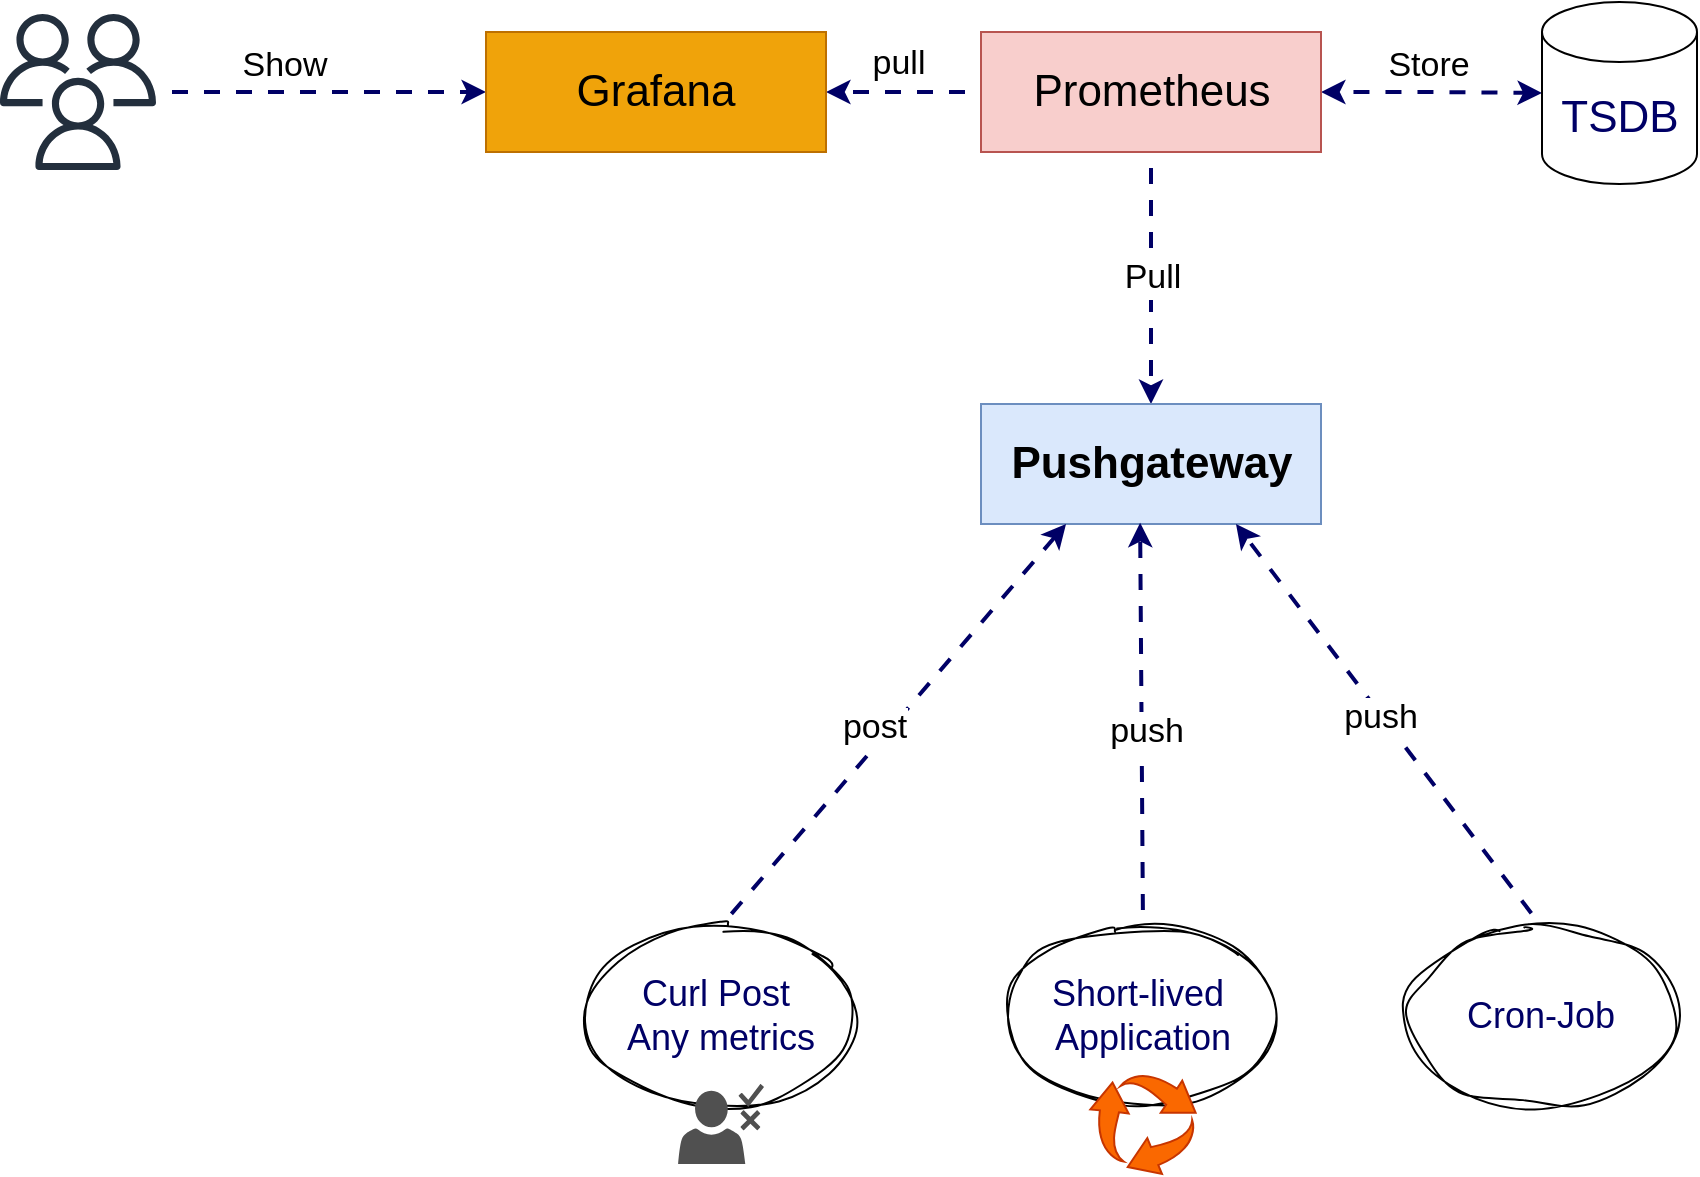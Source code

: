 <mxfile version="24.2.3" type="github">
  <diagram name="Page-1" id="K-BMb-8MRilRPjLB60yU">
    <mxGraphModel dx="1313" dy="816" grid="1" gridSize="10" guides="1" tooltips="1" connect="1" arrows="1" fold="1" page="1" pageScale="1" pageWidth="1169" pageHeight="827" math="0" shadow="0">
      <root>
        <mxCell id="0" />
        <mxCell id="1" parent="0" />
        <mxCell id="pzk033RYk6VoXwSy3GmK-10" value="&lt;font style=&quot;font-size: 17px;&quot;&gt;Pull&lt;/font&gt;" style="edgeStyle=orthogonalEdgeStyle;rounded=0;orthogonalLoop=1;jettySize=auto;html=1;exitX=0.5;exitY=1;exitDx=0;exitDy=0;entryX=0.5;entryY=0;entryDx=0;entryDy=0;flowAnimation=1;strokeWidth=2;strokeColor=#000066;labelBackgroundColor=default;" edge="1" parent="1" source="pzk033RYk6VoXwSy3GmK-1" target="pzk033RYk6VoXwSy3GmK-2">
          <mxGeometry relative="1" as="geometry" />
        </mxCell>
        <mxCell id="pzk033RYk6VoXwSy3GmK-12" style="rounded=0;orthogonalLoop=1;jettySize=auto;html=1;exitX=0;exitY=0.5;exitDx=0;exitDy=0;entryX=1;entryY=0.5;entryDx=0;entryDy=0;flowAnimation=1;strokeWidth=2;strokeColor=#000066;" edge="1" parent="1" source="pzk033RYk6VoXwSy3GmK-1" target="pzk033RYk6VoXwSy3GmK-11">
          <mxGeometry relative="1" as="geometry" />
        </mxCell>
        <mxCell id="pzk033RYk6VoXwSy3GmK-22" value="&lt;font style=&quot;font-size: 17px;&quot;&gt;pull&lt;/font&gt;" style="edgeLabel;html=1;align=center;verticalAlign=middle;resizable=0;points=[];" vertex="1" connectable="0" parent="pzk033RYk6VoXwSy3GmK-12">
          <mxGeometry x="0.08" y="-1" relative="1" as="geometry">
            <mxPoint y="-13" as="offset" />
          </mxGeometry>
        </mxCell>
        <mxCell id="pzk033RYk6VoXwSy3GmK-13" style="edgeStyle=orthogonalEdgeStyle;rounded=0;orthogonalLoop=1;jettySize=auto;html=1;startArrow=classic;startFill=1;flowAnimation=1;strokeWidth=2;strokeColor=#000066;" edge="1" parent="1" source="pzk033RYk6VoXwSy3GmK-1" target="pzk033RYk6VoXwSy3GmK-3">
          <mxGeometry relative="1" as="geometry" />
        </mxCell>
        <mxCell id="pzk033RYk6VoXwSy3GmK-21" value="&lt;font style=&quot;font-size: 17px;&quot;&gt;Store&lt;/font&gt;" style="edgeLabel;html=1;align=center;verticalAlign=middle;resizable=0;points=[];" vertex="1" connectable="0" parent="pzk033RYk6VoXwSy3GmK-13">
          <mxGeometry x="-0.042" relative="1" as="geometry">
            <mxPoint y="-13" as="offset" />
          </mxGeometry>
        </mxCell>
        <mxCell id="pzk033RYk6VoXwSy3GmK-1" value="Prometheus" style="rounded=0;whiteSpace=wrap;html=1;fontSize=22;fillColor=#f8cecc;strokeColor=#b85450;" vertex="1" parent="1">
          <mxGeometry x="607.5" y="153" width="170" height="60" as="geometry" />
        </mxCell>
        <mxCell id="pzk033RYk6VoXwSy3GmK-2" value="Pushgateway" style="rounded=0;whiteSpace=wrap;html=1;fontSize=22;fontStyle=1;fillColor=#dae8fc;strokeColor=#6c8ebf;" vertex="1" parent="1">
          <mxGeometry x="607.5" y="339" width="170" height="60" as="geometry" />
        </mxCell>
        <mxCell id="pzk033RYk6VoXwSy3GmK-3" value="TSDB" style="shape=cylinder3;whiteSpace=wrap;html=1;boundedLbl=1;backgroundOutline=1;size=15;fontSize=22;fontColor=#000066;" vertex="1" parent="1">
          <mxGeometry x="888" y="138" width="77.5" height="91" as="geometry" />
        </mxCell>
        <mxCell id="pzk033RYk6VoXwSy3GmK-7" style="rounded=0;orthogonalLoop=1;jettySize=auto;html=1;exitX=0.5;exitY=0;exitDx=0;exitDy=0;entryX=0.468;entryY=0.99;entryDx=0;entryDy=0;flowAnimation=1;strokeWidth=2;strokeColor=#000066;entryPerimeter=0;" edge="1" parent="1" source="pzk033RYk6VoXwSy3GmK-4" target="pzk033RYk6VoXwSy3GmK-2">
          <mxGeometry relative="1" as="geometry">
            <mxPoint x="797" y="499" as="targetPoint" />
          </mxGeometry>
        </mxCell>
        <mxCell id="pzk033RYk6VoXwSy3GmK-26" value="&lt;font style=&quot;font-size: 17px;&quot;&gt;push&lt;/font&gt;" style="edgeLabel;html=1;align=center;verticalAlign=middle;resizable=0;points=[];" vertex="1" connectable="0" parent="pzk033RYk6VoXwSy3GmK-7">
          <mxGeometry x="-0.034" y="-2" relative="1" as="geometry">
            <mxPoint as="offset" />
          </mxGeometry>
        </mxCell>
        <mxCell id="pzk033RYk6VoXwSy3GmK-4" value="Short-lived&amp;nbsp;&lt;div style=&quot;font-size: 18px;&quot;&gt;Application&lt;/div&gt;" style="ellipse;whiteSpace=wrap;html=1;fontSize=18;fontColor=#000066;sketch=1;curveFitting=1;jiggle=2;fillColor=none;" vertex="1" parent="1">
          <mxGeometry x="621" y="600" width="135" height="90" as="geometry" />
        </mxCell>
        <mxCell id="pzk033RYk6VoXwSy3GmK-8" style="rounded=0;orthogonalLoop=1;jettySize=auto;html=1;exitX=0.5;exitY=0;exitDx=0;exitDy=0;entryX=0.75;entryY=1;entryDx=0;entryDy=0;flowAnimation=1;strokeWidth=2;strokeColor=#000066;" edge="1" parent="1" source="pzk033RYk6VoXwSy3GmK-5" target="pzk033RYk6VoXwSy3GmK-2">
          <mxGeometry relative="1" as="geometry">
            <mxPoint x="807" y="499" as="targetPoint" />
          </mxGeometry>
        </mxCell>
        <mxCell id="pzk033RYk6VoXwSy3GmK-27" value="&lt;font style=&quot;font-size: 17px;&quot;&gt;push&lt;/font&gt;" style="edgeLabel;html=1;align=center;verticalAlign=middle;resizable=0;points=[];" vertex="1" connectable="0" parent="pzk033RYk6VoXwSy3GmK-8">
          <mxGeometry x="0.045" y="1" relative="1" as="geometry">
            <mxPoint as="offset" />
          </mxGeometry>
        </mxCell>
        <mxCell id="pzk033RYk6VoXwSy3GmK-5" value="Cron-Job" style="ellipse;whiteSpace=wrap;html=1;fontSize=18;fontColor=#000066;sketch=1;curveFitting=1;jiggle=2;fillColor=none;" vertex="1" parent="1">
          <mxGeometry x="820" y="600" width="135" height="90" as="geometry" />
        </mxCell>
        <mxCell id="pzk033RYk6VoXwSy3GmK-9" style="rounded=0;orthogonalLoop=1;jettySize=auto;html=1;exitX=0.5;exitY=0;exitDx=0;exitDy=0;entryX=0.25;entryY=1;entryDx=0;entryDy=0;flowAnimation=1;strokeWidth=2;strokeColor=#000066;" edge="1" parent="1" source="pzk033RYk6VoXwSy3GmK-6" target="pzk033RYk6VoXwSy3GmK-2">
          <mxGeometry relative="1" as="geometry">
            <mxPoint x="787" y="499" as="targetPoint" />
          </mxGeometry>
        </mxCell>
        <mxCell id="pzk033RYk6VoXwSy3GmK-25" value="&lt;font style=&quot;font-size: 17px;&quot;&gt;post&lt;/font&gt;" style="edgeLabel;html=1;align=center;verticalAlign=middle;resizable=0;points=[];" vertex="1" connectable="0" parent="pzk033RYk6VoXwSy3GmK-9">
          <mxGeometry x="-0.106" y="1" relative="1" as="geometry">
            <mxPoint y="-9" as="offset" />
          </mxGeometry>
        </mxCell>
        <mxCell id="pzk033RYk6VoXwSy3GmK-6" value="Curl Post&amp;nbsp;&lt;div style=&quot;font-size: 18px;&quot;&gt;Any metrics&lt;/div&gt;" style="ellipse;whiteSpace=wrap;html=1;fontSize=18;fontColor=#000066;sketch=1;curveFitting=1;jiggle=2;fillColor=none;" vertex="1" parent="1">
          <mxGeometry x="410" y="600" width="135" height="90" as="geometry" />
        </mxCell>
        <mxCell id="pzk033RYk6VoXwSy3GmK-15" style="edgeStyle=orthogonalEdgeStyle;rounded=0;orthogonalLoop=1;jettySize=auto;html=1;entryX=0;entryY=0.5;entryDx=0;entryDy=0;flowAnimation=1;strokeWidth=2;strokeColor=#000066;" edge="1" parent="1" source="pzk033RYk6VoXwSy3GmK-14" target="pzk033RYk6VoXwSy3GmK-11">
          <mxGeometry relative="1" as="geometry">
            <mxPoint x="289" y="183" as="sourcePoint" />
          </mxGeometry>
        </mxCell>
        <mxCell id="pzk033RYk6VoXwSy3GmK-23" value="&lt;font style=&quot;font-size: 17px;&quot;&gt;Show&lt;/font&gt;" style="edgeLabel;html=1;align=center;verticalAlign=middle;resizable=0;points=[];" vertex="1" connectable="0" parent="pzk033RYk6VoXwSy3GmK-15">
          <mxGeometry x="-0.244" y="7" relative="1" as="geometry">
            <mxPoint x="1" y="-6" as="offset" />
          </mxGeometry>
        </mxCell>
        <mxCell id="pzk033RYk6VoXwSy3GmK-11" value="Grafana" style="rounded=0;whiteSpace=wrap;html=1;fontSize=22;fontColor=#000000;fillColor=#f0a30a;strokeColor=#BD7000;" vertex="1" parent="1">
          <mxGeometry x="360" y="153" width="170" height="60" as="geometry" />
        </mxCell>
        <mxCell id="pzk033RYk6VoXwSy3GmK-14" value="" style="sketch=0;outlineConnect=0;fontColor=#000066;gradientColor=none;fillColor=#232F3D;strokeColor=none;dashed=0;verticalLabelPosition=bottom;verticalAlign=top;align=center;html=1;fontSize=22;fontStyle=0;aspect=fixed;pointerEvents=1;shape=mxgraph.aws4.users;" vertex="1" parent="1">
          <mxGeometry x="117" y="144" width="78" height="78" as="geometry" />
        </mxCell>
        <mxCell id="pzk033RYk6VoXwSy3GmK-17" value="" style="sketch=0;pointerEvents=1;shadow=0;dashed=0;html=1;strokeColor=none;fillColor=#505050;labelPosition=center;verticalLabelPosition=bottom;verticalAlign=top;outlineConnect=0;align=center;shape=mxgraph.office.users.approver;fontSize=22;fontColor=#000066;" vertex="1" parent="1">
          <mxGeometry x="456.045" y="679" width="42.91" height="40" as="geometry" />
        </mxCell>
        <mxCell id="pzk033RYk6VoXwSy3GmK-19" value="" style="sketch=0;html=1;aspect=fixed;shadow=0;verticalAlign=top;labelPosition=center;verticalLabelPosition=bottom;shape=mxgraph.gcp2.arrow_cycle;strokeColor=#C73500;fillColor=#fa6800;fontColor=#000000;" vertex="1" parent="1">
          <mxGeometry x="662.185" y="674" width="52.63" height="50" as="geometry" />
        </mxCell>
        <mxCell id="pzk033RYk6VoXwSy3GmK-28" value="" style="shape=image;html=1;verticalAlign=top;verticalLabelPosition=bottom;labelBackgroundColor=#ffffff;imageAspect=0;aspect=fixed;image=https://cdn1.iconfinder.com/data/icons/Futurosoft%20Icons%200.5.2/128x128/apps/clock.png" vertex="1" parent="1">
          <mxGeometry x="862.5" y="675" width="50" height="48" as="geometry" />
        </mxCell>
      </root>
    </mxGraphModel>
  </diagram>
</mxfile>
